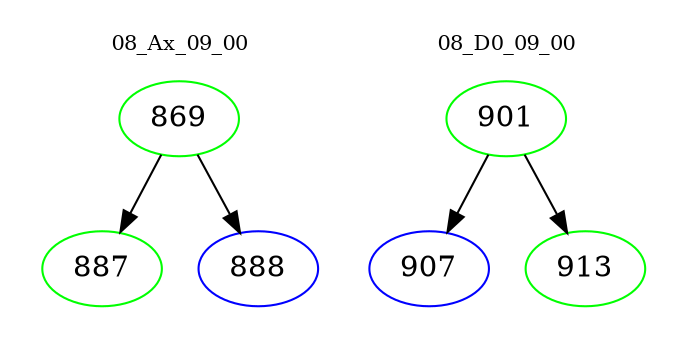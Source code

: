 digraph{
subgraph cluster_0 {
color = white
label = "08_Ax_09_00";
fontsize=10;
T0_869 [label="869", color="green"]
T0_869 -> T0_887 [color="black"]
T0_887 [label="887", color="green"]
T0_869 -> T0_888 [color="black"]
T0_888 [label="888", color="blue"]
}
subgraph cluster_1 {
color = white
label = "08_D0_09_00";
fontsize=10;
T1_901 [label="901", color="green"]
T1_901 -> T1_907 [color="black"]
T1_907 [label="907", color="blue"]
T1_901 -> T1_913 [color="black"]
T1_913 [label="913", color="green"]
}
}
